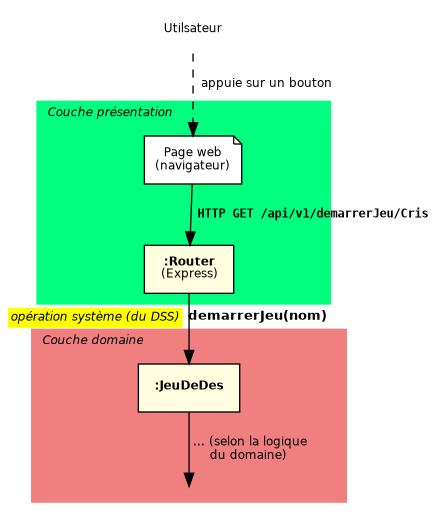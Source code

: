 @startdot
digraph G {
	graph [/* labelloc=top,label="Software System - System Context",fontname="Helvetica",fontsize=12 */];
	edge [fontname="Helvetica",fontsize=9,labelfontname="Helvetica",labelfontsize=9];
	node [fontname="Helvetica",fontsize=9, shape=box, style=filled, fillcolor="white"];

   	c0 [label="Utilsateur", shape=none]
    subgraph cluster_0 {
        style=filled;
		label = "Couche présentation"; labeljust=l; fontname="Helvetica-Oblique";fontsize=9;
        color = springgreen;
	    c1 [label="Page web\n(navigateur)", shape=note]
    	c1 -> c2 [label=" HTTP GET /api/v1/demarrerJeu/Cris", fontname="Courier-Bold"];
        c11 [label="" , shape=none, fillcolor=invis]
        c13 [label="" , shape=none, fillcolor=invis]
	    c2 [label=<<TABLE BORDER="0" ALIGN="LEFT"><TR><TD><B>:Router</B><BR/>(Express)</TD></TR></TABLE>>, style=filled, fillcolor=lightyellow]
    	c11 -> c13 [label="", style=invis];
	}
    subgraph cluster_1 {
        style=filled; color = lightcoral;
		label = "Couche domaine"; labeljust=l; fontname="Helvetica-Oblique";fontsize=9;
	    c4 [label="", shape=point, fillcolor=invis, color=invis]
	    c5 [label="", shape=none, fillcolor=invis]
    	c3 [label=<<TABLE BORDER="0" ALIGN="LEFT"><TR><TD><b>:JeuDeDes</b></TD></TR></TABLE>>, style=filled, fillcolor=lightyellow]
	    c6 [label="", shape=none, fillcolor=invis]
    }

    c2 -> c3 [taillabel=<<TABLE BORDER="0" ALIGN="LEFT"><TR><TD VALIGN="MIDDLE" BGCOLOR="yellow"><FONT FACE="Helvetica-Oblique" POINT-SIZE="9">op&eacute;ration syst&egrave;me (du DSS)</FONT></TD><TD><FONT FACE="Helvetica" POINT-SIZE="10"><B>demarrerJeu(nom)</B></FONT></TD></TR></TABLE>>,
	         labeldistance = 2.3, labelangle=-40]

	c0 -> c1 [label="  appuie sur un bouton", style=dashed, labeljust=r];
    c3 -> c4 [label=" ... (selon la logique\ndu domaine)"]
}
@enddot